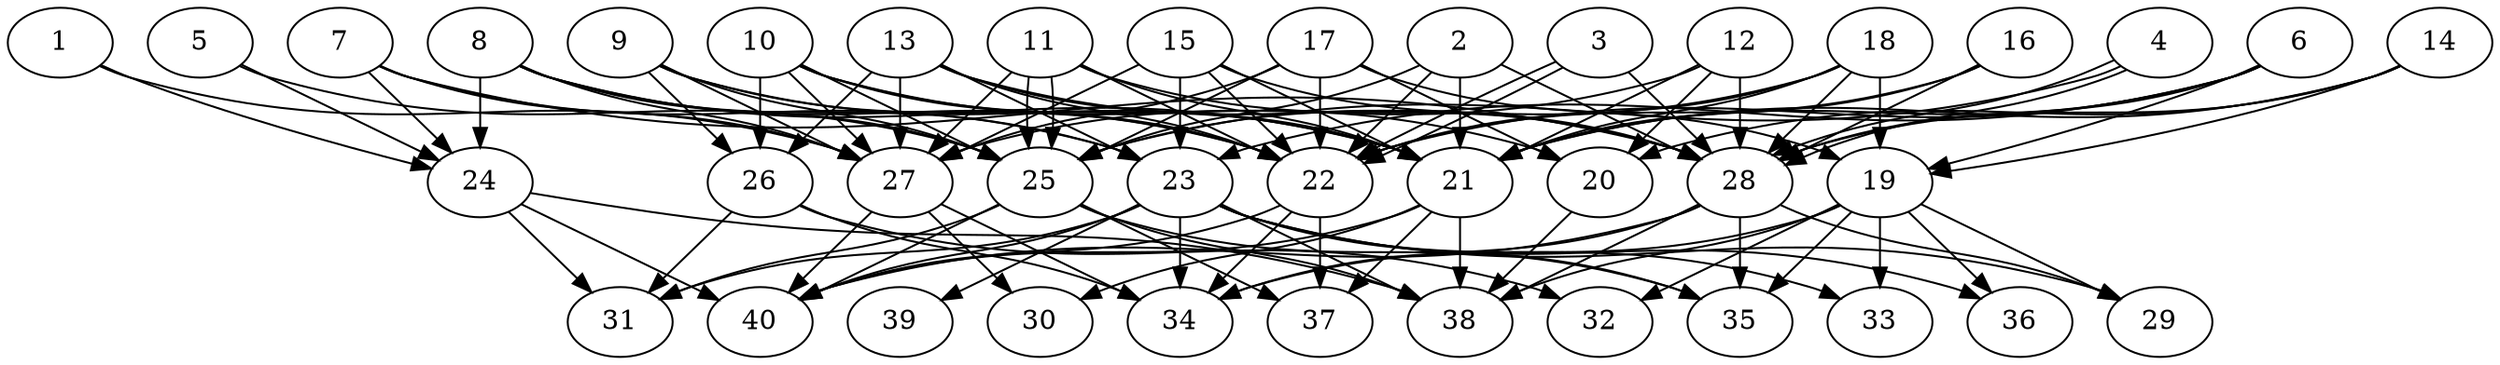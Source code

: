 // DAG automatically generated by daggen at Tue Aug  6 16:28:35 2019
// ./daggen --dot -n 40 --ccr 0.5 --fat 0.7 --regular 0.5 --density 0.7 --mindata 5242880 --maxdata 52428800 
digraph G {
  1 [size="98250752", alpha="0.10", expect_size="49125376"] 
  1 -> 24 [size ="49125376"]
  1 -> 27 [size ="49125376"]
  2 [size="81315840", alpha="0.06", expect_size="40657920"] 
  2 -> 21 [size ="40657920"]
  2 -> 22 [size ="40657920"]
  2 -> 25 [size ="40657920"]
  2 -> 28 [size ="40657920"]
  3 [size="79218688", alpha="0.05", expect_size="39609344"] 
  3 -> 22 [size ="39609344"]
  3 -> 22 [size ="39609344"]
  3 -> 28 [size ="39609344"]
  4 [size="87244800", alpha="0.01", expect_size="43622400"] 
  4 -> 25 [size ="43622400"]
  4 -> 28 [size ="43622400"]
  4 -> 28 [size ="43622400"]
  5 [size="55001088", alpha="0.13", expect_size="27500544"] 
  5 -> 24 [size ="27500544"]
  5 -> 25 [size ="27500544"]
  6 [size="27373568", alpha="0.16", expect_size="13686784"] 
  6 -> 19 [size ="13686784"]
  6 -> 21 [size ="13686784"]
  6 -> 22 [size ="13686784"]
  6 -> 23 [size ="13686784"]
  6 -> 28 [size ="13686784"]
  7 [size="28282880", alpha="0.20", expect_size="14141440"] 
  7 -> 23 [size ="14141440"]
  7 -> 24 [size ="14141440"]
  7 -> 27 [size ="14141440"]
  7 -> 28 [size ="14141440"]
  8 [size="55601152", alpha="0.16", expect_size="27800576"] 
  8 -> 21 [size ="27800576"]
  8 -> 22 [size ="27800576"]
  8 -> 23 [size ="27800576"]
  8 -> 24 [size ="27800576"]
  8 -> 25 [size ="27800576"]
  8 -> 27 [size ="27800576"]
  9 [size="46120960", alpha="0.04", expect_size="23060480"] 
  9 -> 21 [size ="23060480"]
  9 -> 22 [size ="23060480"]
  9 -> 25 [size ="23060480"]
  9 -> 26 [size ="23060480"]
  9 -> 27 [size ="23060480"]
  10 [size="103823360", alpha="0.10", expect_size="51911680"] 
  10 -> 20 [size ="51911680"]
  10 -> 21 [size ="51911680"]
  10 -> 22 [size ="51911680"]
  10 -> 25 [size ="51911680"]
  10 -> 26 [size ="51911680"]
  10 -> 27 [size ="51911680"]
  11 [size="90783744", alpha="0.12", expect_size="45391872"] 
  11 -> 21 [size ="45391872"]
  11 -> 22 [size ="45391872"]
  11 -> 25 [size ="45391872"]
  11 -> 25 [size ="45391872"]
  11 -> 27 [size ="45391872"]
  11 -> 28 [size ="45391872"]
  12 [size="45860864", alpha="0.06", expect_size="22930432"] 
  12 -> 20 [size ="22930432"]
  12 -> 21 [size ="22930432"]
  12 -> 27 [size ="22930432"]
  12 -> 28 [size ="22930432"]
  13 [size="72054784", alpha="0.15", expect_size="36027392"] 
  13 -> 21 [size ="36027392"]
  13 -> 22 [size ="36027392"]
  13 -> 23 [size ="36027392"]
  13 -> 26 [size ="36027392"]
  13 -> 27 [size ="36027392"]
  13 -> 28 [size ="36027392"]
  14 [size="94730240", alpha="0.10", expect_size="47365120"] 
  14 -> 19 [size ="47365120"]
  14 -> 20 [size ="47365120"]
  14 -> 21 [size ="47365120"]
  14 -> 28 [size ="47365120"]
  15 [size="99567616", alpha="0.15", expect_size="49783808"] 
  15 -> 21 [size ="49783808"]
  15 -> 22 [size ="49783808"]
  15 -> 23 [size ="49783808"]
  15 -> 27 [size ="49783808"]
  15 -> 28 [size ="49783808"]
  16 [size="68659200", alpha="0.15", expect_size="34329600"] 
  16 -> 21 [size ="34329600"]
  16 -> 22 [size ="34329600"]
  16 -> 28 [size ="34329600"]
  17 [size="49745920", alpha="0.05", expect_size="24872960"] 
  17 -> 19 [size ="24872960"]
  17 -> 20 [size ="24872960"]
  17 -> 22 [size ="24872960"]
  17 -> 25 [size ="24872960"]
  17 -> 27 [size ="24872960"]
  18 [size="48472064", alpha="0.00", expect_size="24236032"] 
  18 -> 19 [size ="24236032"]
  18 -> 21 [size ="24236032"]
  18 -> 22 [size ="24236032"]
  18 -> 25 [size ="24236032"]
  18 -> 28 [size ="24236032"]
  19 [size="30767104", alpha="0.17", expect_size="15383552"] 
  19 -> 29 [size ="15383552"]
  19 -> 32 [size ="15383552"]
  19 -> 33 [size ="15383552"]
  19 -> 34 [size ="15383552"]
  19 -> 35 [size ="15383552"]
  19 -> 36 [size ="15383552"]
  19 -> 38 [size ="15383552"]
  20 [size="51988480", alpha="0.11", expect_size="25994240"] 
  20 -> 38 [size ="25994240"]
  21 [size="100612096", alpha="0.04", expect_size="50306048"] 
  21 -> 30 [size ="50306048"]
  21 -> 37 [size ="50306048"]
  21 -> 38 [size ="50306048"]
  21 -> 40 [size ="50306048"]
  22 [size="61132800", alpha="0.12", expect_size="30566400"] 
  22 -> 34 [size ="30566400"]
  22 -> 37 [size ="30566400"]
  22 -> 40 [size ="30566400"]
  23 [size="87425024", alpha="0.14", expect_size="43712512"] 
  23 -> 29 [size ="43712512"]
  23 -> 31 [size ="43712512"]
  23 -> 33 [size ="43712512"]
  23 -> 34 [size ="43712512"]
  23 -> 35 [size ="43712512"]
  23 -> 36 [size ="43712512"]
  23 -> 38 [size ="43712512"]
  23 -> 39 [size ="43712512"]
  23 -> 40 [size ="43712512"]
  24 [size="61597696", alpha="0.13", expect_size="30798848"] 
  24 -> 31 [size ="30798848"]
  24 -> 38 [size ="30798848"]
  24 -> 40 [size ="30798848"]
  25 [size="14874624", alpha="0.01", expect_size="7437312"] 
  25 -> 31 [size ="7437312"]
  25 -> 35 [size ="7437312"]
  25 -> 37 [size ="7437312"]
  25 -> 38 [size ="7437312"]
  25 -> 40 [size ="7437312"]
  26 [size="86401024", alpha="0.13", expect_size="43200512"] 
  26 -> 31 [size ="43200512"]
  26 -> 32 [size ="43200512"]
  26 -> 34 [size ="43200512"]
  27 [size="64399360", alpha="0.09", expect_size="32199680"] 
  27 -> 30 [size ="32199680"]
  27 -> 34 [size ="32199680"]
  27 -> 40 [size ="32199680"]
  28 [size="88762368", alpha="0.14", expect_size="44381184"] 
  28 -> 29 [size ="44381184"]
  28 -> 34 [size ="44381184"]
  28 -> 35 [size ="44381184"]
  28 -> 38 [size ="44381184"]
  28 -> 40 [size ="44381184"]
  29 [size="90355712", alpha="0.06", expect_size="45177856"] 
  30 [size="74913792", alpha="0.19", expect_size="37456896"] 
  31 [size="32665600", alpha="0.08", expect_size="16332800"] 
  32 [size="51378176", alpha="0.05", expect_size="25689088"] 
  33 [size="13139968", alpha="0.15", expect_size="6569984"] 
  34 [size="81053696", alpha="0.03", expect_size="40526848"] 
  35 [size="48769024", alpha="0.10", expect_size="24384512"] 
  36 [size="55169024", alpha="0.09", expect_size="27584512"] 
  37 [size="22771712", alpha="0.16", expect_size="11385856"] 
  38 [size="63750144", alpha="0.12", expect_size="31875072"] 
  39 [size="34476032", alpha="0.12", expect_size="17238016"] 
  40 [size="64958464", alpha="0.00", expect_size="32479232"] 
}
